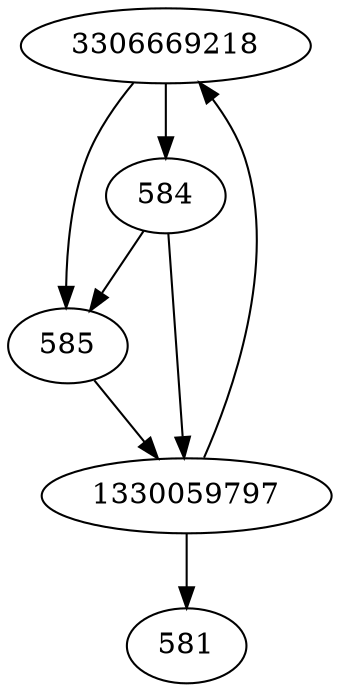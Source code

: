 strict digraph  {
3306669218;
581;
584;
585;
1330059797;
3306669218 -> 584;
3306669218 -> 585;
584 -> 585;
584 -> 1330059797;
585 -> 1330059797;
1330059797 -> 581;
1330059797 -> 3306669218;
}
